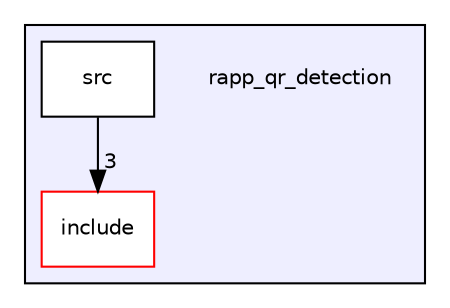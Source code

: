 digraph "/home/travis/rapp_temp/rapp-platform/rapp_qr_detection" {
  compound=true
  node [ fontsize="10", fontname="Helvetica"];
  edge [ labelfontsize="10", labelfontname="Helvetica"];
  subgraph clusterdir_f129db2067faa91bab288fea3ce07158 {
    graph [ bgcolor="#eeeeff", pencolor="black", label="" URL="dir_f129db2067faa91bab288fea3ce07158.html"];
    dir_f129db2067faa91bab288fea3ce07158 [shape=plaintext label="rapp_qr_detection"];
    dir_1d4d9fd6da2811b018cdba9a27735f4a [shape=box label="include" color="red" fillcolor="white" style="filled" URL="dir_1d4d9fd6da2811b018cdba9a27735f4a.html"];
    dir_1b785a2d7b290ca22105bc4d15cc1ac9 [shape=box label="src" color="black" fillcolor="white" style="filled" URL="dir_1b785a2d7b290ca22105bc4d15cc1ac9.html"];
  }
  dir_1b785a2d7b290ca22105bc4d15cc1ac9->dir_1d4d9fd6da2811b018cdba9a27735f4a [headlabel="3", labeldistance=1.5 headhref="dir_000021_000019.html"];
}
